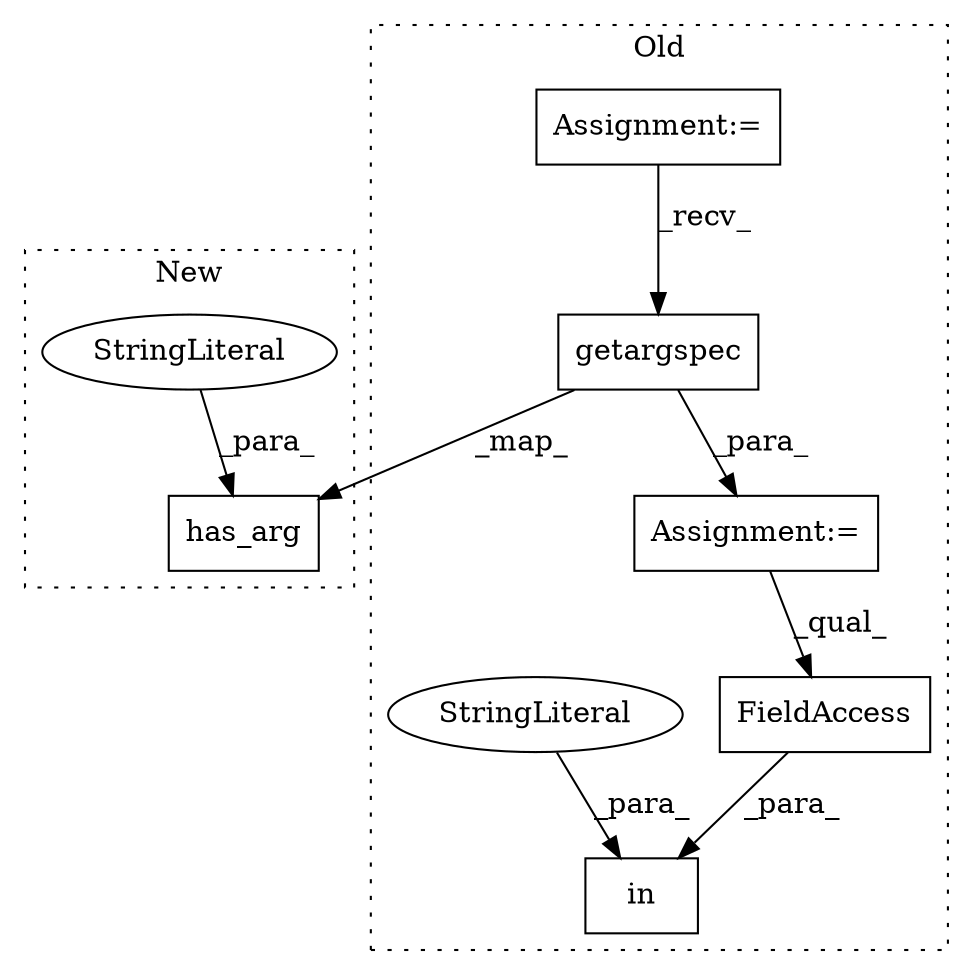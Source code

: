 digraph G {
subgraph cluster0 {
1 [label="getargspec" a="32" s="6980,7000" l="11,1" shape="box"];
3 [label="Assignment:=" a="7" s="6623" l="7" shape="box"];
4 [label="in" a="105" s="7019" l="23" shape="box"];
5 [label="StringLiteral" a="45" s="7019" l="6" shape="ellipse"];
7 [label="FieldAccess" a="22" s="7029" l="13" shape="box"];
8 [label="Assignment:=" a="7" s="6971" l="1" shape="box"];
label = "Old";
style="dotted";
}
subgraph cluster1 {
2 [label="has_arg" a="32" s="6937,6961" l="8,1" shape="box"];
6 [label="StringLiteral" a="45" s="6955" l="6" shape="ellipse"];
label = "New";
style="dotted";
}
1 -> 8 [label="_para_"];
1 -> 2 [label="_map_"];
3 -> 1 [label="_recv_"];
5 -> 4 [label="_para_"];
6 -> 2 [label="_para_"];
7 -> 4 [label="_para_"];
8 -> 7 [label="_qual_"];
}